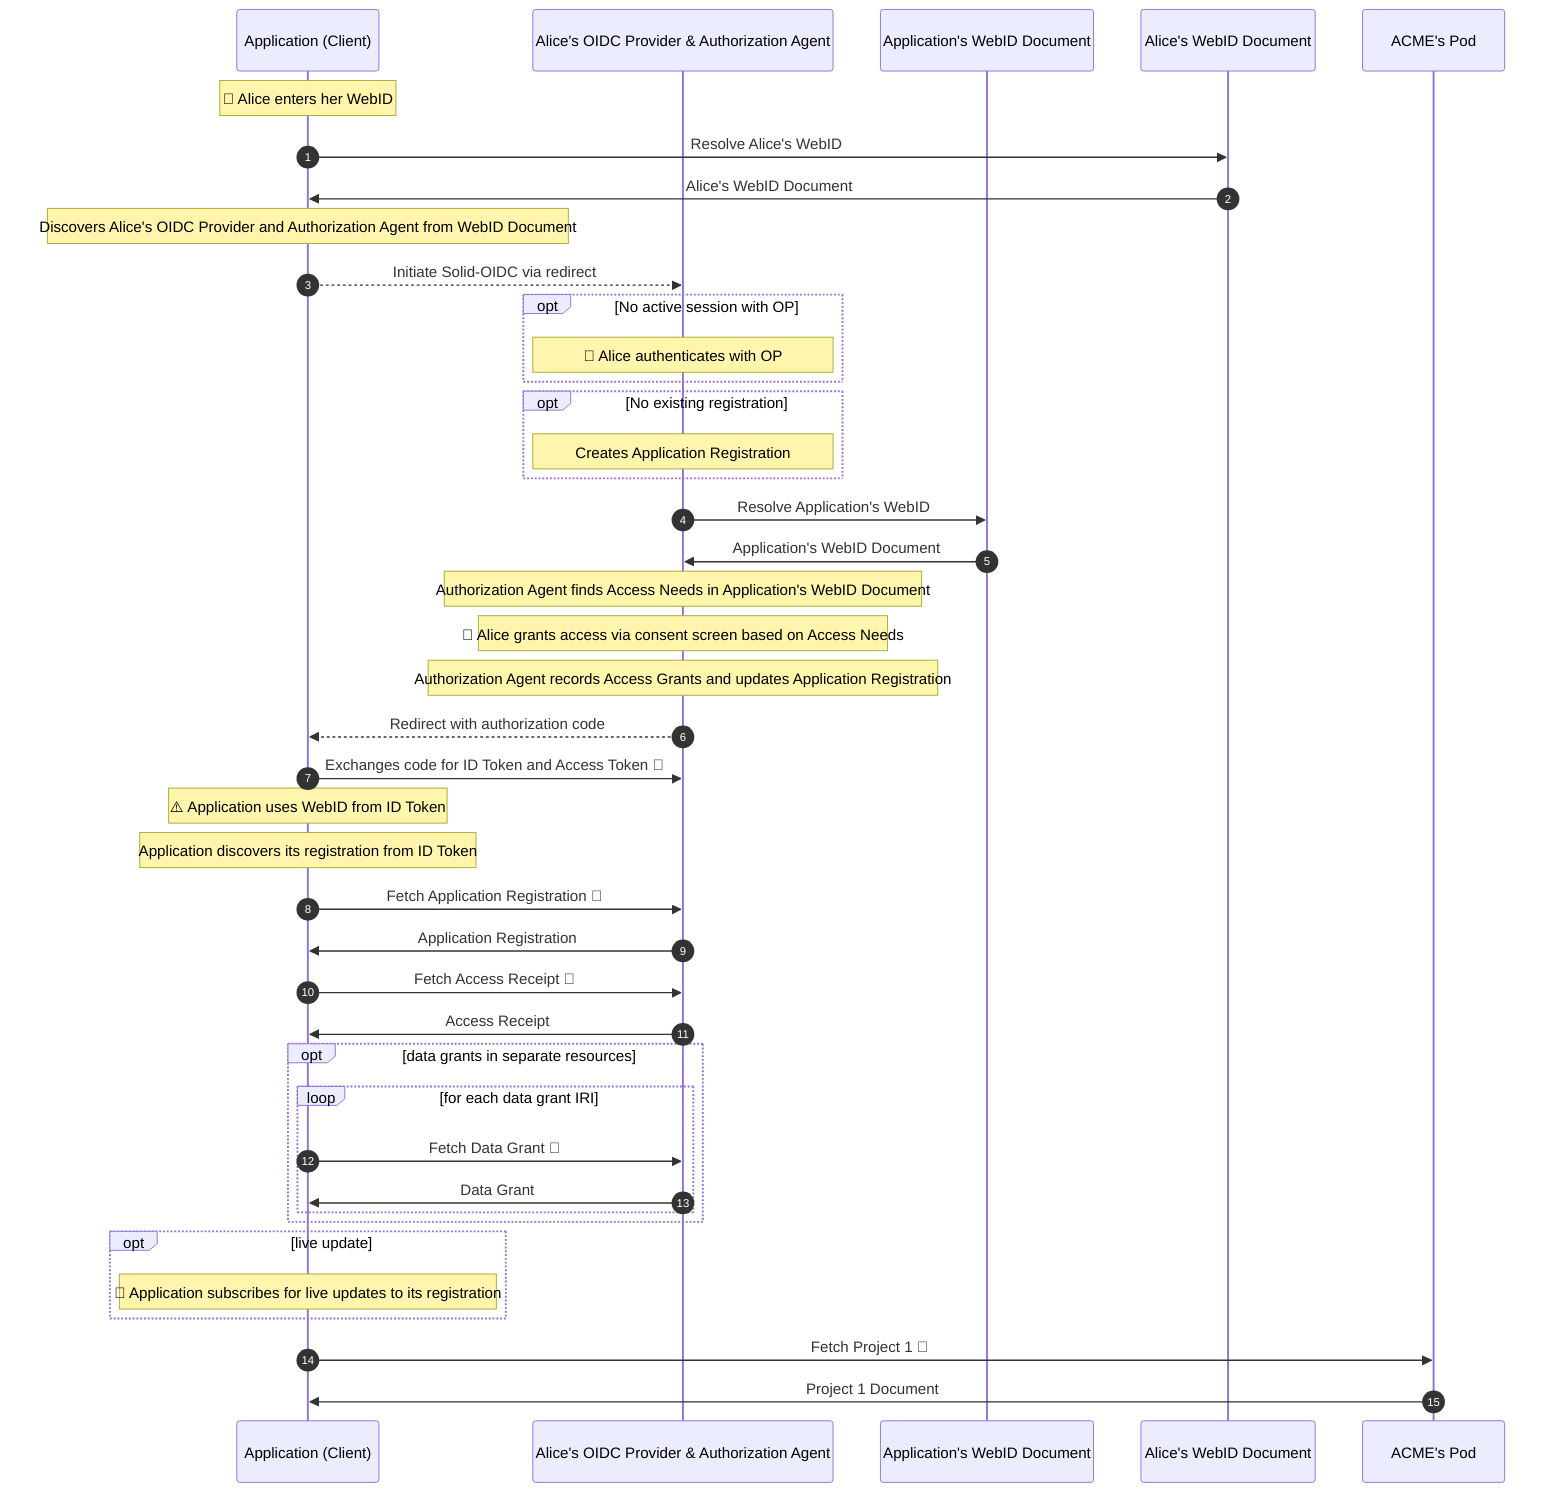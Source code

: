 sequenceDiagram
    autonumber
    participant App as Application (Client)
    participant OPAA as Alice's OIDC Provider & Authorization Agent
    participant AppID as Application's WebID Document
    participant WebID as Alice's WebID Document
    participant Pod as ACME's Pod
    note over App: 👩 Alice enters her WebID
    App ->> WebID: Resolve Alice's WebID
    WebID ->> App: Alice's WebID Document
    note over App: Discovers Alice's OIDC Provider and Authorization Agent from WebID Document
    App -->> OPAA: Initiate Solid-OIDC via redirect
    opt No active session with OP
    note over OPAA: 👩 Alice authenticates with OP
    end
    opt No existing registration
    note over OPAA: Creates Application Registration
    end
    OPAA ->> AppID: Resolve Application's WebID
    AppID ->> OPAA: Application's WebID Document
    note over OPAA: Authorization Agent finds Access Needs in Application's WebID Document
    note over OPAA: 👩 Alice grants access via consent screen based on Access Needs
    note over OPAA: Authorization Agent records Access Grants and updates Application Registration
    OPAA -->> App: Redirect with authorization code
    App ->> OPAA: Exchanges code for ID Token and Access Token 🔑
    note over App: ⚠️ Application uses WebID from ID Token
    note over App: Application discovers its registration from ID Token
    App ->> OPAA: Fetch Application Registration 🔑
    OPAA ->> App: Application Registration
    App ->> OPAA: Fetch Access Receipt 🔑
    OPAA ->> App: Access Receipt
    opt data grants in separate resources
      loop for each data grant IRI
        App ->> OPAA: Fetch Data Grant 🔑
        OPAA ->> App: Data Grant
      end
    end
    opt live update
      note over App: 🔑 Application subscribes for live updates to its registration
    end
    App ->> Pod: Fetch Project 1 🔑
    Pod ->> App: Project 1 Document